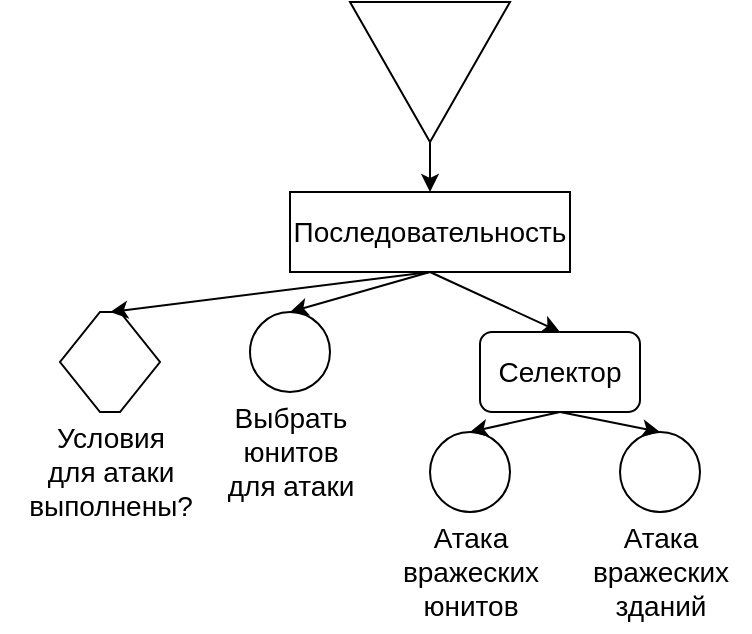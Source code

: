 <mxfile version="21.3.2" type="device">
  <diagram name="Страница 1" id="asQuBK1cXi_OuHIL2pBx">
    <mxGraphModel dx="1050" dy="573" grid="1" gridSize="10" guides="1" tooltips="1" connect="1" arrows="1" fold="1" page="1" pageScale="1" pageWidth="827" pageHeight="1169" math="0" shadow="0">
      <root>
        <mxCell id="0" />
        <mxCell id="1" parent="0" />
        <mxCell id="n2Df9-LltssPZlHHQmOm-1" value="" style="triangle;whiteSpace=wrap;html=1;rotation=90;" vertex="1" parent="1">
          <mxGeometry x="320" y="110" width="70" height="80" as="geometry" />
        </mxCell>
        <mxCell id="n2Df9-LltssPZlHHQmOm-2" value="" style="shape=hexagon;perimeter=hexagonPerimeter2;whiteSpace=wrap;html=1;fixedSize=1;" vertex="1" parent="1">
          <mxGeometry x="170" y="270" width="50" height="50" as="geometry" />
        </mxCell>
        <mxCell id="n2Df9-LltssPZlHHQmOm-3" value="&lt;font style=&quot;font-size: 14px;&quot;&gt;Условия &lt;br&gt;для атаки &lt;br&gt;выполнены?&lt;/font&gt;" style="text;html=1;align=center;verticalAlign=middle;resizable=0;points=[];autosize=1;strokeColor=none;fillColor=none;" vertex="1" parent="1">
          <mxGeometry x="140" y="320" width="110" height="60" as="geometry" />
        </mxCell>
        <mxCell id="n2Df9-LltssPZlHHQmOm-4" value="" style="ellipse;whiteSpace=wrap;html=1;aspect=fixed;" vertex="1" parent="1">
          <mxGeometry x="265" y="270" width="40" height="40" as="geometry" />
        </mxCell>
        <mxCell id="n2Df9-LltssPZlHHQmOm-5" value="&lt;span style=&quot;font-size: 14px;&quot;&gt;Выбрать &lt;br&gt;юнитов &lt;br&gt;для атаки&lt;/span&gt;" style="text;html=1;align=center;verticalAlign=middle;resizable=0;points=[];autosize=1;strokeColor=none;fillColor=none;" vertex="1" parent="1">
          <mxGeometry x="240" y="310" width="90" height="60" as="geometry" />
        </mxCell>
        <mxCell id="n2Df9-LltssPZlHHQmOm-6" value="&lt;font style=&quot;font-size: 14px;&quot;&gt;Селектор&lt;/font&gt;" style="rounded=1;whiteSpace=wrap;html=1;" vertex="1" parent="1">
          <mxGeometry x="380" y="280" width="80" height="40" as="geometry" />
        </mxCell>
        <mxCell id="n2Df9-LltssPZlHHQmOm-7" value="&lt;font style=&quot;font-size: 14px;&quot;&gt;Последовательность&lt;/font&gt;" style="rounded=0;whiteSpace=wrap;html=1;" vertex="1" parent="1">
          <mxGeometry x="285" y="210" width="140" height="40" as="geometry" />
        </mxCell>
        <mxCell id="n2Df9-LltssPZlHHQmOm-8" value="" style="endArrow=classic;html=1;rounded=0;exitX=1;exitY=0.5;exitDx=0;exitDy=0;entryX=0.5;entryY=0;entryDx=0;entryDy=0;" edge="1" parent="1" source="n2Df9-LltssPZlHHQmOm-1" target="n2Df9-LltssPZlHHQmOm-7">
          <mxGeometry width="50" height="50" relative="1" as="geometry">
            <mxPoint x="390" y="320" as="sourcePoint" />
            <mxPoint x="440" y="270" as="targetPoint" />
          </mxGeometry>
        </mxCell>
        <mxCell id="n2Df9-LltssPZlHHQmOm-9" value="" style="endArrow=classic;html=1;rounded=0;exitX=0.5;exitY=1;exitDx=0;exitDy=0;entryX=0.5;entryY=0;entryDx=0;entryDy=0;" edge="1" parent="1" source="n2Df9-LltssPZlHHQmOm-7" target="n2Df9-LltssPZlHHQmOm-2">
          <mxGeometry width="50" height="50" relative="1" as="geometry">
            <mxPoint x="390" y="320" as="sourcePoint" />
            <mxPoint x="440" y="270" as="targetPoint" />
          </mxGeometry>
        </mxCell>
        <mxCell id="n2Df9-LltssPZlHHQmOm-10" value="" style="endArrow=classic;html=1;rounded=0;exitX=0.5;exitY=1;exitDx=0;exitDy=0;entryX=0.5;entryY=0;entryDx=0;entryDy=0;" edge="1" parent="1" source="n2Df9-LltssPZlHHQmOm-7" target="n2Df9-LltssPZlHHQmOm-4">
          <mxGeometry width="50" height="50" relative="1" as="geometry">
            <mxPoint x="390" y="320" as="sourcePoint" />
            <mxPoint x="440" y="270" as="targetPoint" />
          </mxGeometry>
        </mxCell>
        <mxCell id="n2Df9-LltssPZlHHQmOm-11" value="" style="endArrow=classic;html=1;rounded=0;exitX=0.5;exitY=1;exitDx=0;exitDy=0;entryX=0.5;entryY=0;entryDx=0;entryDy=0;" edge="1" parent="1" source="n2Df9-LltssPZlHHQmOm-7" target="n2Df9-LltssPZlHHQmOm-6">
          <mxGeometry width="50" height="50" relative="1" as="geometry">
            <mxPoint x="390" y="320" as="sourcePoint" />
            <mxPoint x="440" y="270" as="targetPoint" />
          </mxGeometry>
        </mxCell>
        <mxCell id="n2Df9-LltssPZlHHQmOm-13" value="" style="ellipse;whiteSpace=wrap;html=1;aspect=fixed;" vertex="1" parent="1">
          <mxGeometry x="355" y="330" width="40" height="40" as="geometry" />
        </mxCell>
        <mxCell id="n2Df9-LltssPZlHHQmOm-14" value="&lt;span style=&quot;font-size: 14px;&quot;&gt;Атака &lt;br&gt;вражеских &lt;br&gt;юнитов&lt;/span&gt;" style="text;html=1;align=center;verticalAlign=middle;resizable=0;points=[];autosize=1;strokeColor=none;fillColor=none;" vertex="1" parent="1">
          <mxGeometry x="330" y="370" width="90" height="60" as="geometry" />
        </mxCell>
        <mxCell id="n2Df9-LltssPZlHHQmOm-15" value="" style="ellipse;whiteSpace=wrap;html=1;aspect=fixed;" vertex="1" parent="1">
          <mxGeometry x="450" y="330" width="40" height="40" as="geometry" />
        </mxCell>
        <mxCell id="n2Df9-LltssPZlHHQmOm-16" value="&lt;span style=&quot;font-size: 14px;&quot;&gt;Атака &lt;br&gt;вражеских &lt;br&gt;зданий&lt;/span&gt;" style="text;html=1;align=center;verticalAlign=middle;resizable=0;points=[];autosize=1;strokeColor=none;fillColor=none;" vertex="1" parent="1">
          <mxGeometry x="425" y="370" width="90" height="60" as="geometry" />
        </mxCell>
        <mxCell id="n2Df9-LltssPZlHHQmOm-17" value="" style="endArrow=classic;html=1;rounded=0;exitX=0.5;exitY=1;exitDx=0;exitDy=0;entryX=0.5;entryY=0;entryDx=0;entryDy=0;" edge="1" parent="1" source="n2Df9-LltssPZlHHQmOm-6" target="n2Df9-LltssPZlHHQmOm-13">
          <mxGeometry width="50" height="50" relative="1" as="geometry">
            <mxPoint x="390" y="320" as="sourcePoint" />
            <mxPoint x="440" y="270" as="targetPoint" />
          </mxGeometry>
        </mxCell>
        <mxCell id="n2Df9-LltssPZlHHQmOm-18" value="" style="endArrow=classic;html=1;rounded=0;exitX=0.5;exitY=1;exitDx=0;exitDy=0;entryX=0.5;entryY=0;entryDx=0;entryDy=0;" edge="1" parent="1" source="n2Df9-LltssPZlHHQmOm-6" target="n2Df9-LltssPZlHHQmOm-15">
          <mxGeometry width="50" height="50" relative="1" as="geometry">
            <mxPoint x="390" y="320" as="sourcePoint" />
            <mxPoint x="440" y="270" as="targetPoint" />
          </mxGeometry>
        </mxCell>
      </root>
    </mxGraphModel>
  </diagram>
</mxfile>
